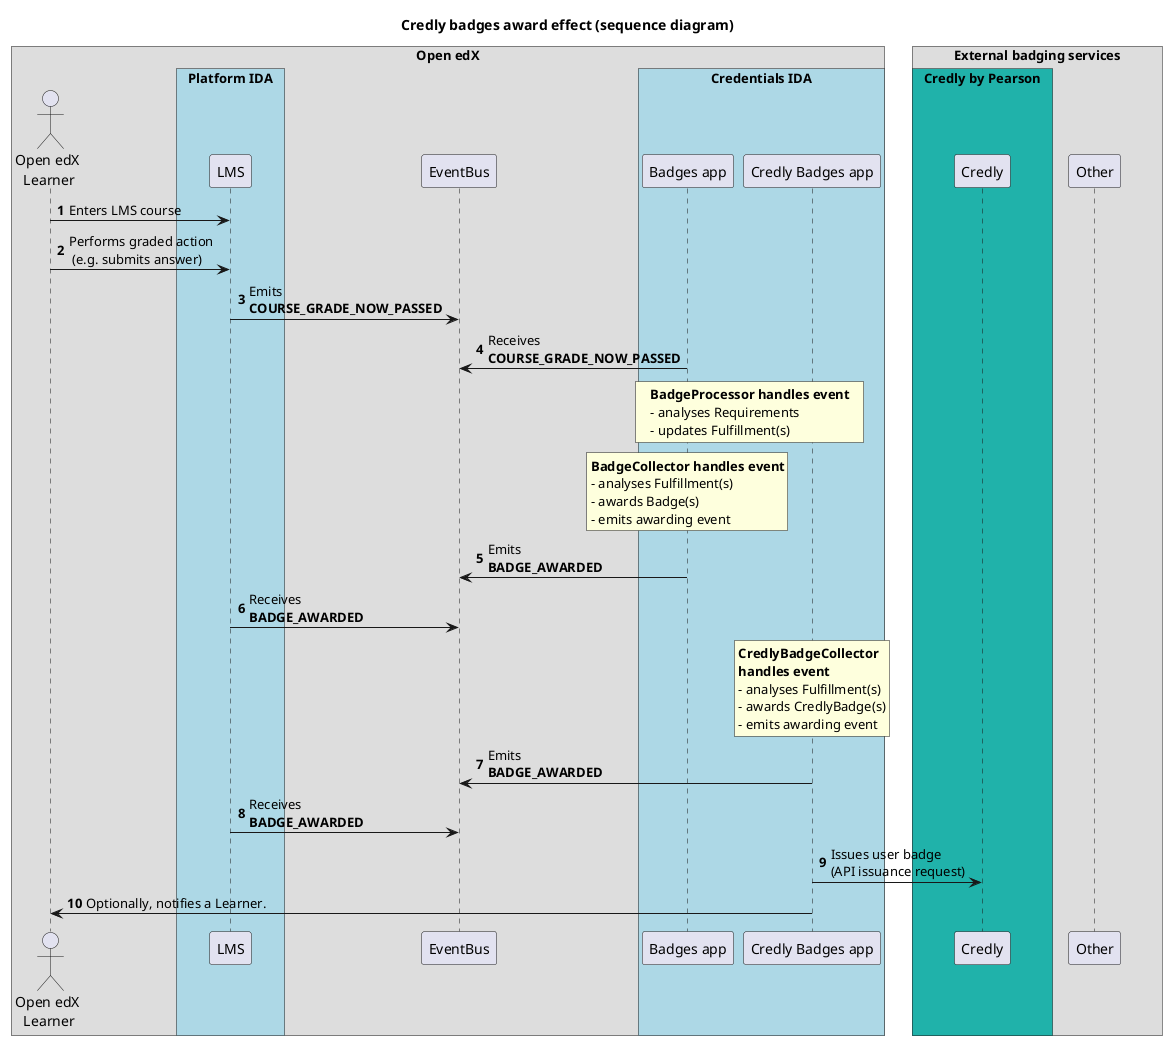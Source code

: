 @startuml name "Credly Badges award flow"

!pragma teoz true
autonumber

title "Credly badges award effect (sequence diagram)"

box "Open edX"
    actor           "Open edX\n Learner" as learner
    box "Platform IDA" #LightBlue
        participant     "LMS" as lms
    end box
    participant     "EventBus" as ebus
    box "Credentials IDA" #LightBlue
        participant     "Badges app" as badges
        participant     "Credly Badges app" as backend
    end box
end box
box "External badging services"
    box "Credly by Pearson" #LightSeaGreen
        participant     "Credly" as credly
    end box
    participant     "Other" as other
end box


learner -> lms : Enters LMS course
learner -> lms : Performs graded action\n (e.g. submits answer)

lms -> ebus : Emits\n**COURSE_GRADE_NOW_PASSED**
ebus <- badges : Receives\n**COURSE_GRADE_NOW_PASSED**

rnote over badges,backend
    **BadgeProcessor handles event**
    - analyses Requirements
    - updates Fulfillment(s)
endrnote

rnote over badges
    **BadgeCollector handles event**
    - analyses Fulfillment(s)
    - awards Badge(s)
    - emits awarding event
endrnote

ebus <- badges : Emits\n**BADGE_AWARDED**
lms -> ebus : Receives\n**BADGE_AWARDED**

rnote over backend
    **CredlyBadgeCollector**
    **handles event**
    - analyses Fulfillment(s)
    - awards CredlyBadge(s)
    - emits awarding event
endrnote

ebus <- backend : Emits\n**BADGE_AWARDED**
lms -> ebus : Receives\n**BADGE_AWARDED**

backend -> credly : Issues user badge\n(API issuance request)
backend -> learner : Optionally, notifies a Learner.

@enduml